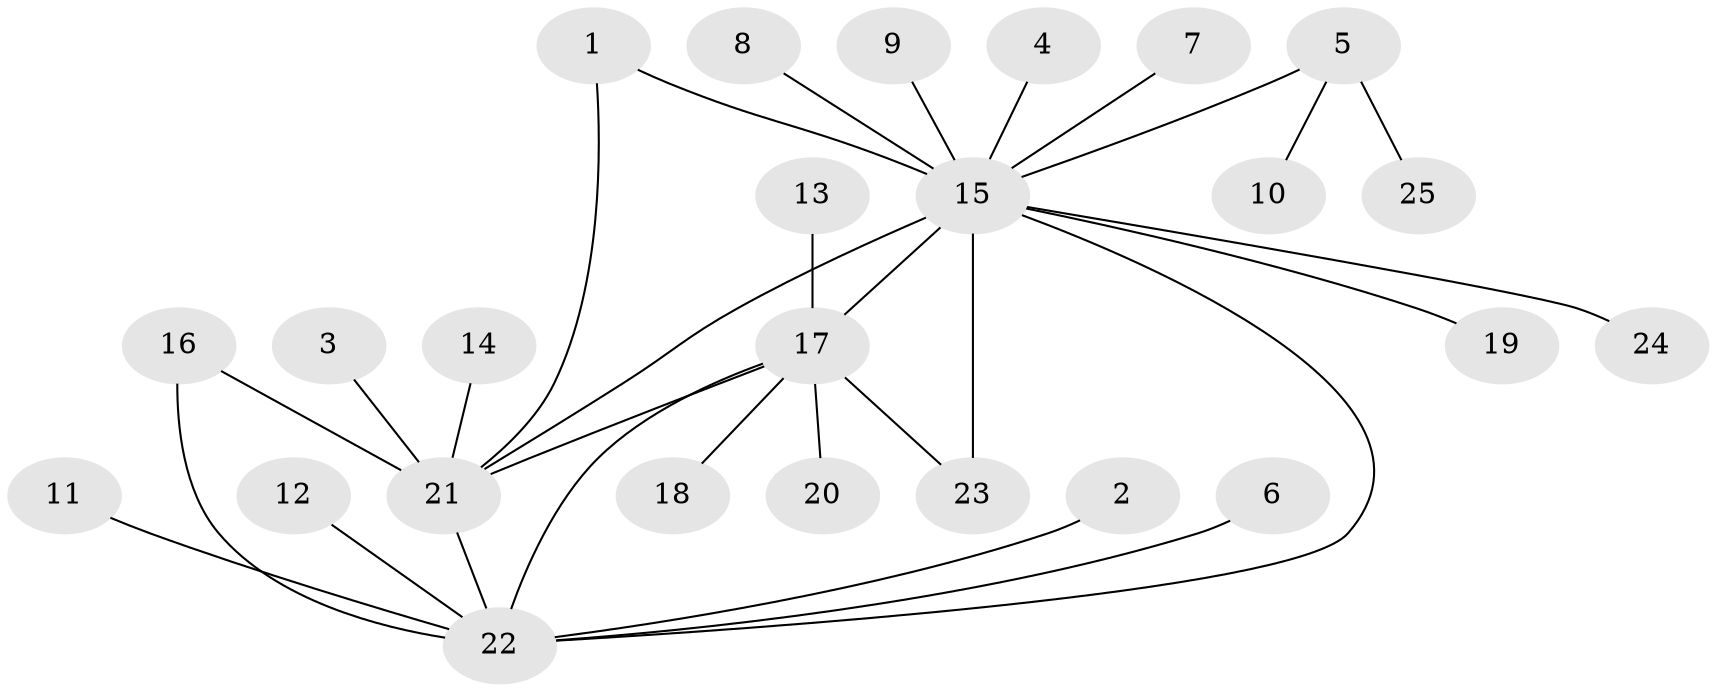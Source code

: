 // original degree distribution, {5: 0.04081632653061224, 9: 0.061224489795918366, 4: 0.02040816326530612, 8: 0.02040816326530612, 7: 0.02040816326530612, 2: 0.14285714285714285, 3: 0.10204081632653061, 1: 0.5918367346938775}
// Generated by graph-tools (version 1.1) at 2025/50/03/09/25 03:50:40]
// undirected, 25 vertices, 30 edges
graph export_dot {
graph [start="1"]
  node [color=gray90,style=filled];
  1;
  2;
  3;
  4;
  5;
  6;
  7;
  8;
  9;
  10;
  11;
  12;
  13;
  14;
  15;
  16;
  17;
  18;
  19;
  20;
  21;
  22;
  23;
  24;
  25;
  1 -- 15 [weight=1.0];
  1 -- 21 [weight=1.0];
  2 -- 22 [weight=1.0];
  3 -- 21 [weight=1.0];
  4 -- 15 [weight=1.0];
  5 -- 10 [weight=1.0];
  5 -- 15 [weight=1.0];
  5 -- 25 [weight=1.0];
  6 -- 22 [weight=1.0];
  7 -- 15 [weight=1.0];
  8 -- 15 [weight=1.0];
  9 -- 15 [weight=1.0];
  11 -- 22 [weight=1.0];
  12 -- 22 [weight=1.0];
  13 -- 17 [weight=1.0];
  14 -- 21 [weight=1.0];
  15 -- 17 [weight=1.0];
  15 -- 19 [weight=1.0];
  15 -- 21 [weight=2.0];
  15 -- 22 [weight=1.0];
  15 -- 23 [weight=2.0];
  15 -- 24 [weight=1.0];
  16 -- 21 [weight=1.0];
  16 -- 22 [weight=1.0];
  17 -- 18 [weight=1.0];
  17 -- 20 [weight=1.0];
  17 -- 21 [weight=1.0];
  17 -- 22 [weight=1.0];
  17 -- 23 [weight=1.0];
  21 -- 22 [weight=1.0];
}
